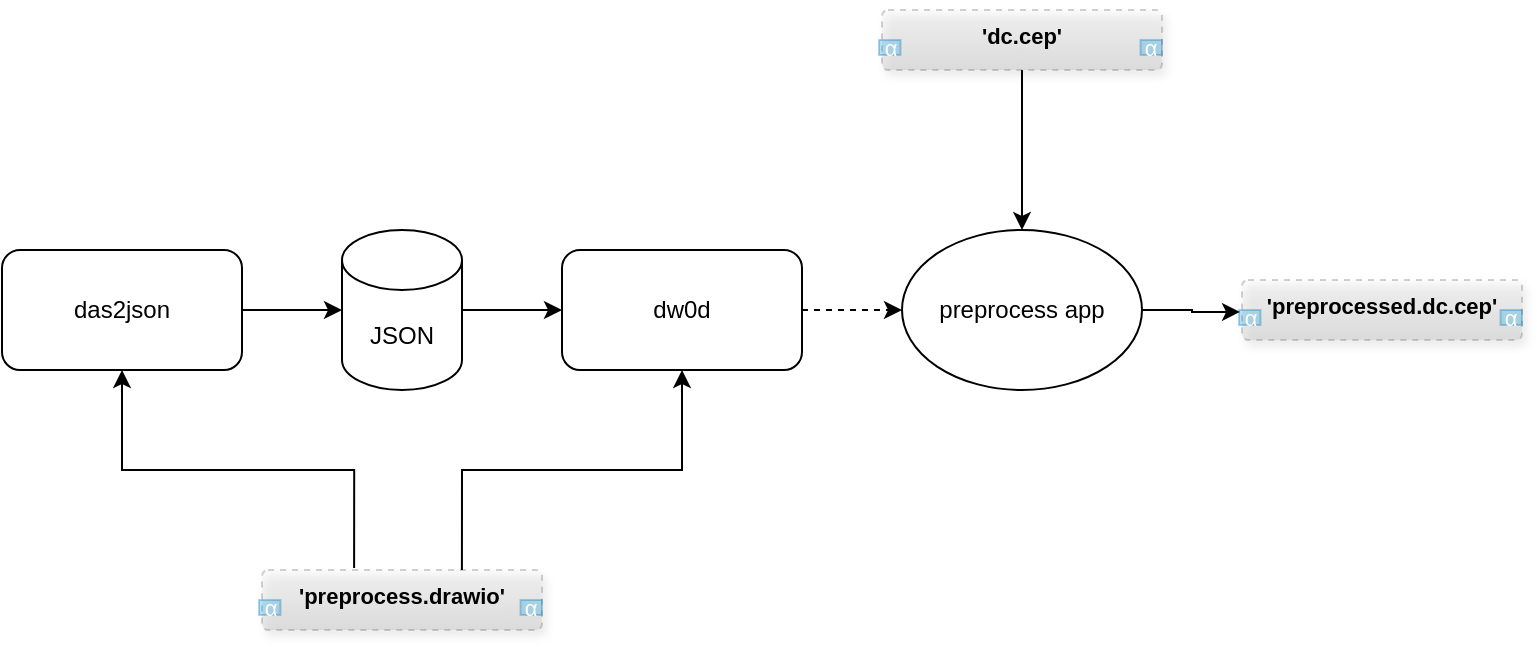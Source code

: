 <mxfile version="22.1.2" type="device">
  <diagram name="Page-1" id="A_SeiZbppqp7S_dHkgFi">
    <mxGraphModel dx="1114" dy="696" grid="1" gridSize="10" guides="1" tooltips="1" connect="1" arrows="1" fold="1" page="1" pageScale="1" pageWidth="850" pageHeight="1100" math="0" shadow="0">
      <root>
        <mxCell id="0" />
        <mxCell id="1" parent="0" />
        <mxCell id="NsW7iIaVXvUzVGN6mUSb-1" value="das2json" style="rounded=1;whiteSpace=wrap;html=1;" vertex="1" parent="1">
          <mxGeometry x="80" y="280" width="120" height="60" as="geometry" />
        </mxCell>
        <mxCell id="NsW7iIaVXvUzVGN6mUSb-10" style="edgeStyle=orthogonalEdgeStyle;rounded=0;orthogonalLoop=1;jettySize=auto;html=1;exitX=1;exitY=0.5;exitDx=0;exitDy=0;exitPerimeter=0;entryX=0;entryY=0.5;entryDx=0;entryDy=0;" edge="1" parent="1" source="NsW7iIaVXvUzVGN6mUSb-2" target="NsW7iIaVXvUzVGN6mUSb-3">
          <mxGeometry relative="1" as="geometry" />
        </mxCell>
        <mxCell id="NsW7iIaVXvUzVGN6mUSb-2" value="JSON" style="shape=cylinder3;whiteSpace=wrap;html=1;boundedLbl=1;backgroundOutline=1;size=15;" vertex="1" parent="1">
          <mxGeometry x="250" y="270" width="60" height="80" as="geometry" />
        </mxCell>
        <mxCell id="NsW7iIaVXvUzVGN6mUSb-12" style="edgeStyle=orthogonalEdgeStyle;rounded=0;orthogonalLoop=1;jettySize=auto;html=1;exitX=1;exitY=0.5;exitDx=0;exitDy=0;entryX=0;entryY=0.5;entryDx=0;entryDy=0;dashed=1;" edge="1" parent="1" source="NsW7iIaVXvUzVGN6mUSb-3" target="NsW7iIaVXvUzVGN6mUSb-11">
          <mxGeometry relative="1" as="geometry" />
        </mxCell>
        <mxCell id="NsW7iIaVXvUzVGN6mUSb-3" value="dw0d" style="rounded=1;whiteSpace=wrap;html=1;" vertex="1" parent="1">
          <mxGeometry x="360" y="280" width="120" height="60" as="geometry" />
        </mxCell>
        <mxCell id="NsW7iIaVXvUzVGN6mUSb-4" value="&#39;preprocess.drawio&#39;" style="rounded=1;whiteSpace=wrap;html=1;sketch=0;container=1;recursiveResize=0;verticalAlign=top;arcSize=6;fontStyle=1;autosize=0;points=[];absoluteArcSize=1;shadow=1;strokeColor=#666666;fillColor=#f5f5f5;fontFamily=Helvetica;fontSize=11;dashed=1;opacity=30;gradientColor=#b3b3b3;" vertex="1" parent="1">
          <mxGeometry x="210" y="440" width="140" height="30" as="geometry">
            <mxRectangle x="-98" y="-1230" width="99" height="26" as="alternateBounds" />
          </mxGeometry>
        </mxCell>
        <mxCell id="NsW7iIaVXvUzVGN6mUSb-5" value="α" style="rounded=1;whiteSpace=wrap;html=1;sketch=0;points=[[0,0.5,0,0,0],[1,0.5,0,0,0]];fillColor=#1ba1e2;fontColor=#ffffff;strokeColor=#006EAF;arcSize=0;fontFamily=Helvetica;fontSize=11;opacity=30;" vertex="1" parent="NsW7iIaVXvUzVGN6mUSb-4">
          <mxGeometry x="129.25" y="15" width="10.75" height="7.5" as="geometry" />
        </mxCell>
        <mxCell id="NsW7iIaVXvUzVGN6mUSb-6" value="α" style="rounded=1;whiteSpace=wrap;html=1;sketch=0;points=[[0,0.5,0,0,0],[1,0.5,0,0,0]];fillColor=#1ba1e2;fontColor=#ffffff;strokeColor=#006EAF;arcSize=0;fontFamily=Helvetica;fontSize=11;opacity=30;" vertex="1" parent="NsW7iIaVXvUzVGN6mUSb-4">
          <mxGeometry x="-1.5" y="15" width="10.75" height="7.5" as="geometry" />
        </mxCell>
        <mxCell id="NsW7iIaVXvUzVGN6mUSb-7" style="edgeStyle=orthogonalEdgeStyle;rounded=0;orthogonalLoop=1;jettySize=auto;html=1;exitX=0.5;exitY=1;exitDx=0;exitDy=0;entryX=0.329;entryY=-0.033;entryDx=0;entryDy=0;entryPerimeter=0;startArrow=classic;startFill=1;endArrow=none;endFill=0;" edge="1" parent="1" source="NsW7iIaVXvUzVGN6mUSb-1" target="NsW7iIaVXvUzVGN6mUSb-4">
          <mxGeometry relative="1" as="geometry" />
        </mxCell>
        <mxCell id="NsW7iIaVXvUzVGN6mUSb-8" style="edgeStyle=orthogonalEdgeStyle;rounded=0;orthogonalLoop=1;jettySize=auto;html=1;exitX=0.5;exitY=1;exitDx=0;exitDy=0;entryX=0.714;entryY=0;entryDx=0;entryDy=0;entryPerimeter=0;startArrow=classic;startFill=1;endArrow=none;endFill=0;" edge="1" parent="1" source="NsW7iIaVXvUzVGN6mUSb-3" target="NsW7iIaVXvUzVGN6mUSb-4">
          <mxGeometry relative="1" as="geometry" />
        </mxCell>
        <mxCell id="NsW7iIaVXvUzVGN6mUSb-9" style="edgeStyle=orthogonalEdgeStyle;rounded=0;orthogonalLoop=1;jettySize=auto;html=1;exitX=1;exitY=0.5;exitDx=0;exitDy=0;entryX=0;entryY=0.5;entryDx=0;entryDy=0;entryPerimeter=0;" edge="1" parent="1" source="NsW7iIaVXvUzVGN6mUSb-1" target="NsW7iIaVXvUzVGN6mUSb-2">
          <mxGeometry relative="1" as="geometry" />
        </mxCell>
        <mxCell id="NsW7iIaVXvUzVGN6mUSb-11" value="preprocess app" style="ellipse;whiteSpace=wrap;html=1;" vertex="1" parent="1">
          <mxGeometry x="530" y="270" width="120" height="80" as="geometry" />
        </mxCell>
        <mxCell id="NsW7iIaVXvUzVGN6mUSb-16" style="edgeStyle=orthogonalEdgeStyle;rounded=0;orthogonalLoop=1;jettySize=auto;html=1;" edge="1" parent="1" source="NsW7iIaVXvUzVGN6mUSb-13" target="NsW7iIaVXvUzVGN6mUSb-11">
          <mxGeometry relative="1" as="geometry" />
        </mxCell>
        <mxCell id="NsW7iIaVXvUzVGN6mUSb-13" value="&#39;dc.cep&#39;" style="rounded=1;whiteSpace=wrap;html=1;sketch=0;container=1;recursiveResize=0;verticalAlign=top;arcSize=6;fontStyle=1;autosize=0;points=[];absoluteArcSize=1;shadow=1;strokeColor=#666666;fillColor=#f5f5f5;fontFamily=Helvetica;fontSize=11;dashed=1;opacity=30;gradientColor=#b3b3b3;" vertex="1" parent="1">
          <mxGeometry x="520" y="160" width="140" height="30" as="geometry">
            <mxRectangle x="-98" y="-1230" width="99" height="26" as="alternateBounds" />
          </mxGeometry>
        </mxCell>
        <mxCell id="NsW7iIaVXvUzVGN6mUSb-14" value="α" style="rounded=1;whiteSpace=wrap;html=1;sketch=0;points=[[0,0.5,0,0,0],[1,0.5,0,0,0]];fillColor=#1ba1e2;fontColor=#ffffff;strokeColor=#006EAF;arcSize=0;fontFamily=Helvetica;fontSize=11;opacity=30;" vertex="1" parent="NsW7iIaVXvUzVGN6mUSb-13">
          <mxGeometry x="129.25" y="15" width="10.75" height="7.5" as="geometry" />
        </mxCell>
        <mxCell id="NsW7iIaVXvUzVGN6mUSb-15" value="α" style="rounded=1;whiteSpace=wrap;html=1;sketch=0;points=[[0,0.5,0,0,0],[1,0.5,0,0,0]];fillColor=#1ba1e2;fontColor=#ffffff;strokeColor=#006EAF;arcSize=0;fontFamily=Helvetica;fontSize=11;opacity=30;" vertex="1" parent="NsW7iIaVXvUzVGN6mUSb-13">
          <mxGeometry x="-1.5" y="15" width="10.75" height="7.5" as="geometry" />
        </mxCell>
        <mxCell id="NsW7iIaVXvUzVGN6mUSb-17" value="&#39;preprocessed.dc.cep&#39;" style="rounded=1;whiteSpace=wrap;html=1;sketch=0;container=1;recursiveResize=0;verticalAlign=top;arcSize=6;fontStyle=1;autosize=0;points=[];absoluteArcSize=1;shadow=1;strokeColor=#666666;fillColor=#f5f5f5;fontFamily=Helvetica;fontSize=11;dashed=1;opacity=30;gradientColor=#b3b3b3;" vertex="1" parent="1">
          <mxGeometry x="700" y="295" width="140" height="30" as="geometry">
            <mxRectangle x="-98" y="-1230" width="99" height="26" as="alternateBounds" />
          </mxGeometry>
        </mxCell>
        <mxCell id="NsW7iIaVXvUzVGN6mUSb-18" value="α" style="rounded=1;whiteSpace=wrap;html=1;sketch=0;points=[[0,0.5,0,0,0],[1,0.5,0,0,0]];fillColor=#1ba1e2;fontColor=#ffffff;strokeColor=#006EAF;arcSize=0;fontFamily=Helvetica;fontSize=11;opacity=30;" vertex="1" parent="NsW7iIaVXvUzVGN6mUSb-17">
          <mxGeometry x="129.25" y="15" width="10.75" height="7.5" as="geometry" />
        </mxCell>
        <mxCell id="NsW7iIaVXvUzVGN6mUSb-19" value="α" style="rounded=1;whiteSpace=wrap;html=1;sketch=0;points=[[0,0.5,0,0,0],[1,0.5,0,0,0]];fillColor=#1ba1e2;fontColor=#ffffff;strokeColor=#006EAF;arcSize=0;fontFamily=Helvetica;fontSize=11;opacity=30;" vertex="1" parent="NsW7iIaVXvUzVGN6mUSb-17">
          <mxGeometry x="-1.5" y="15" width="10.75" height="7.5" as="geometry" />
        </mxCell>
        <mxCell id="NsW7iIaVXvUzVGN6mUSb-20" style="edgeStyle=orthogonalEdgeStyle;rounded=0;orthogonalLoop=1;jettySize=auto;html=1;exitX=1;exitY=0.5;exitDx=0;exitDy=0;entryX=-0.007;entryY=0.533;entryDx=0;entryDy=0;entryPerimeter=0;" edge="1" parent="1" source="NsW7iIaVXvUzVGN6mUSb-11" target="NsW7iIaVXvUzVGN6mUSb-17">
          <mxGeometry relative="1" as="geometry" />
        </mxCell>
      </root>
    </mxGraphModel>
  </diagram>
</mxfile>
